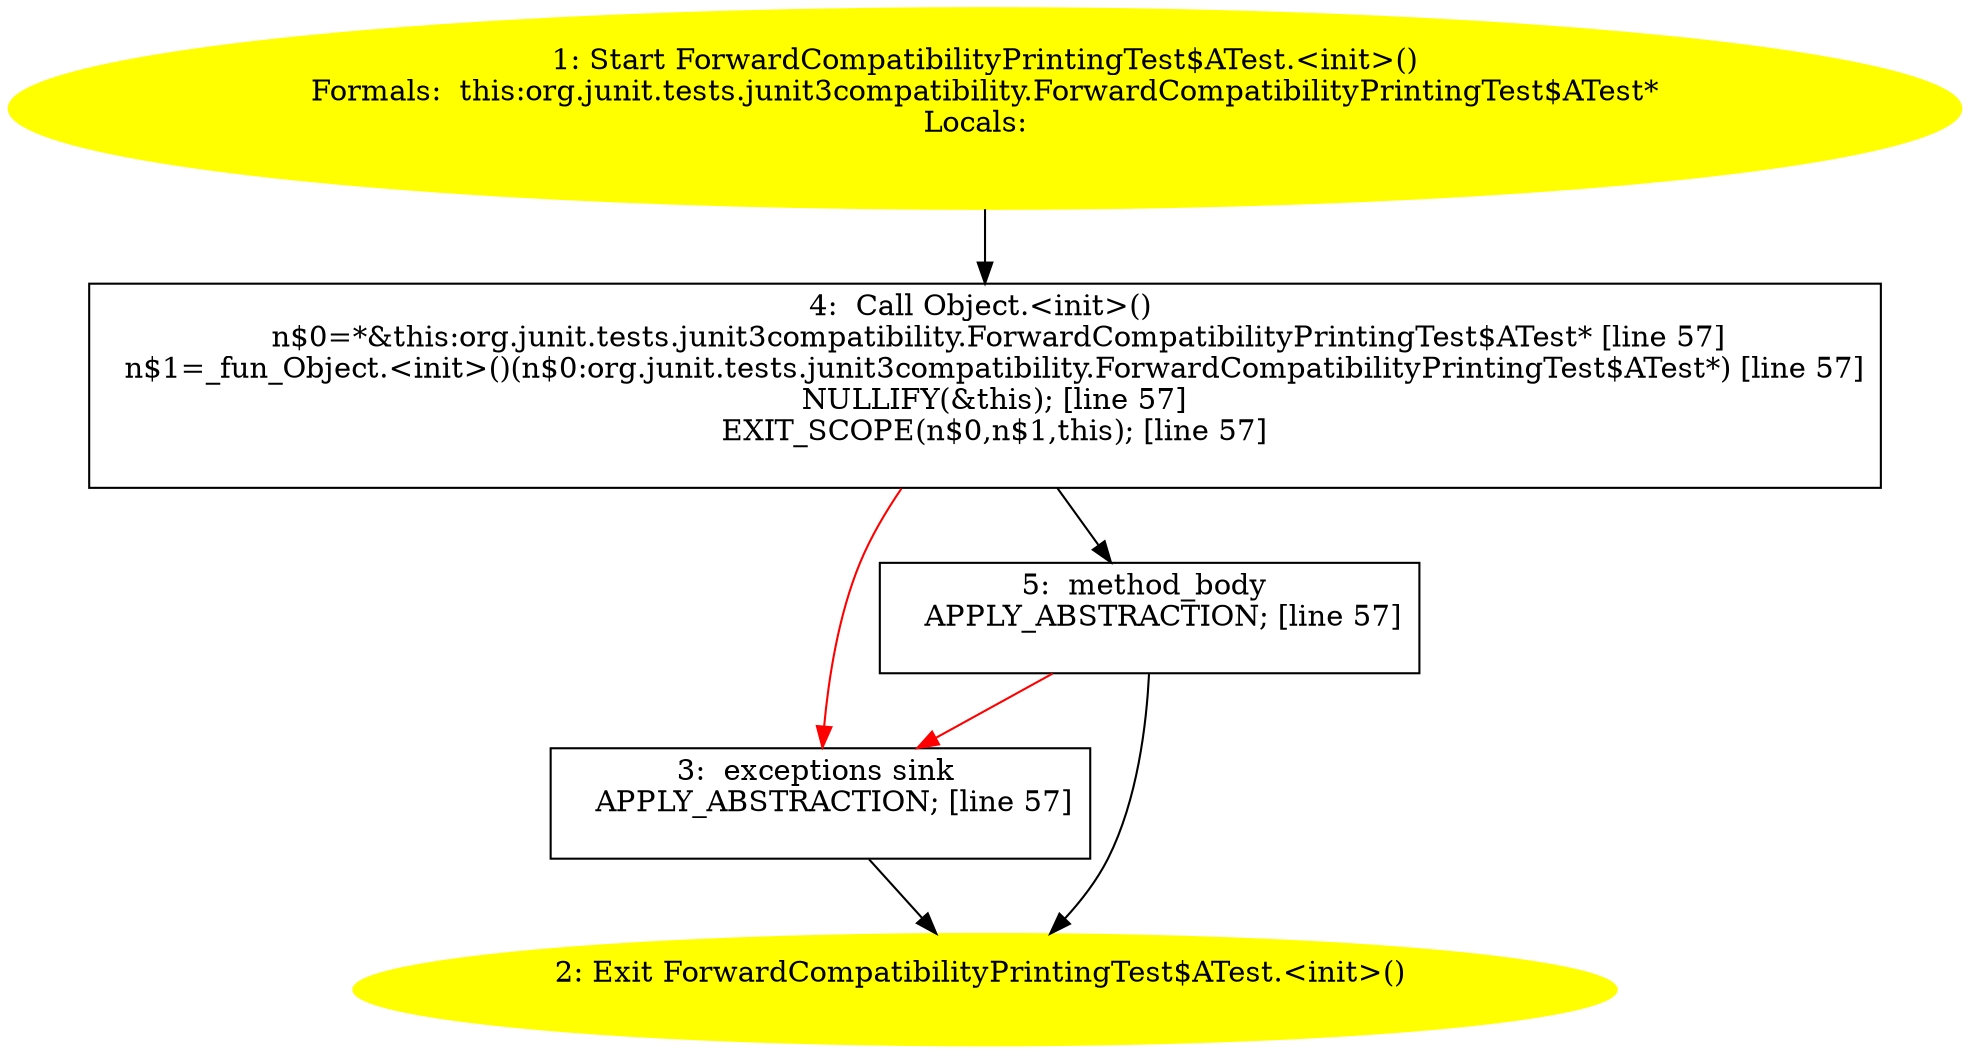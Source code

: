 /* @generated */
digraph cfg {
"org.junit.tests.junit3compatibility.ForwardCompatibilityPrintingTest$ATest.<init>().025724f087d9c215292ae970f71f74f6_1" [label="1: Start ForwardCompatibilityPrintingTest$ATest.<init>()\nFormals:  this:org.junit.tests.junit3compatibility.ForwardCompatibilityPrintingTest$ATest*\nLocals:  \n  " color=yellow style=filled]
	

	 "org.junit.tests.junit3compatibility.ForwardCompatibilityPrintingTest$ATest.<init>().025724f087d9c215292ae970f71f74f6_1" -> "org.junit.tests.junit3compatibility.ForwardCompatibilityPrintingTest$ATest.<init>().025724f087d9c215292ae970f71f74f6_4" ;
"org.junit.tests.junit3compatibility.ForwardCompatibilityPrintingTest$ATest.<init>().025724f087d9c215292ae970f71f74f6_2" [label="2: Exit ForwardCompatibilityPrintingTest$ATest.<init>() \n  " color=yellow style=filled]
	

"org.junit.tests.junit3compatibility.ForwardCompatibilityPrintingTest$ATest.<init>().025724f087d9c215292ae970f71f74f6_3" [label="3:  exceptions sink \n   APPLY_ABSTRACTION; [line 57]\n " shape="box"]
	

	 "org.junit.tests.junit3compatibility.ForwardCompatibilityPrintingTest$ATest.<init>().025724f087d9c215292ae970f71f74f6_3" -> "org.junit.tests.junit3compatibility.ForwardCompatibilityPrintingTest$ATest.<init>().025724f087d9c215292ae970f71f74f6_2" ;
"org.junit.tests.junit3compatibility.ForwardCompatibilityPrintingTest$ATest.<init>().025724f087d9c215292ae970f71f74f6_4" [label="4:  Call Object.<init>() \n   n$0=*&this:org.junit.tests.junit3compatibility.ForwardCompatibilityPrintingTest$ATest* [line 57]\n  n$1=_fun_Object.<init>()(n$0:org.junit.tests.junit3compatibility.ForwardCompatibilityPrintingTest$ATest*) [line 57]\n  NULLIFY(&this); [line 57]\n  EXIT_SCOPE(n$0,n$1,this); [line 57]\n " shape="box"]
	

	 "org.junit.tests.junit3compatibility.ForwardCompatibilityPrintingTest$ATest.<init>().025724f087d9c215292ae970f71f74f6_4" -> "org.junit.tests.junit3compatibility.ForwardCompatibilityPrintingTest$ATest.<init>().025724f087d9c215292ae970f71f74f6_5" ;
	 "org.junit.tests.junit3compatibility.ForwardCompatibilityPrintingTest$ATest.<init>().025724f087d9c215292ae970f71f74f6_4" -> "org.junit.tests.junit3compatibility.ForwardCompatibilityPrintingTest$ATest.<init>().025724f087d9c215292ae970f71f74f6_3" [color="red" ];
"org.junit.tests.junit3compatibility.ForwardCompatibilityPrintingTest$ATest.<init>().025724f087d9c215292ae970f71f74f6_5" [label="5:  method_body \n   APPLY_ABSTRACTION; [line 57]\n " shape="box"]
	

	 "org.junit.tests.junit3compatibility.ForwardCompatibilityPrintingTest$ATest.<init>().025724f087d9c215292ae970f71f74f6_5" -> "org.junit.tests.junit3compatibility.ForwardCompatibilityPrintingTest$ATest.<init>().025724f087d9c215292ae970f71f74f6_2" ;
	 "org.junit.tests.junit3compatibility.ForwardCompatibilityPrintingTest$ATest.<init>().025724f087d9c215292ae970f71f74f6_5" -> "org.junit.tests.junit3compatibility.ForwardCompatibilityPrintingTest$ATest.<init>().025724f087d9c215292ae970f71f74f6_3" [color="red" ];
}
